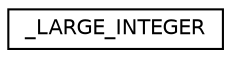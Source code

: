 digraph G
{
  edge [fontname="Helvetica",fontsize="10",labelfontname="Helvetica",labelfontsize="10"];
  node [fontname="Helvetica",fontsize="10",shape=record];
  rankdir="LR";
  Node1 [label="_LARGE_INTEGER",height=0.2,width=0.4,color="black", fillcolor="white", style="filled",URL="$union___l_a_r_g_e___i_n_t_e_g_e_r.html"];
}
